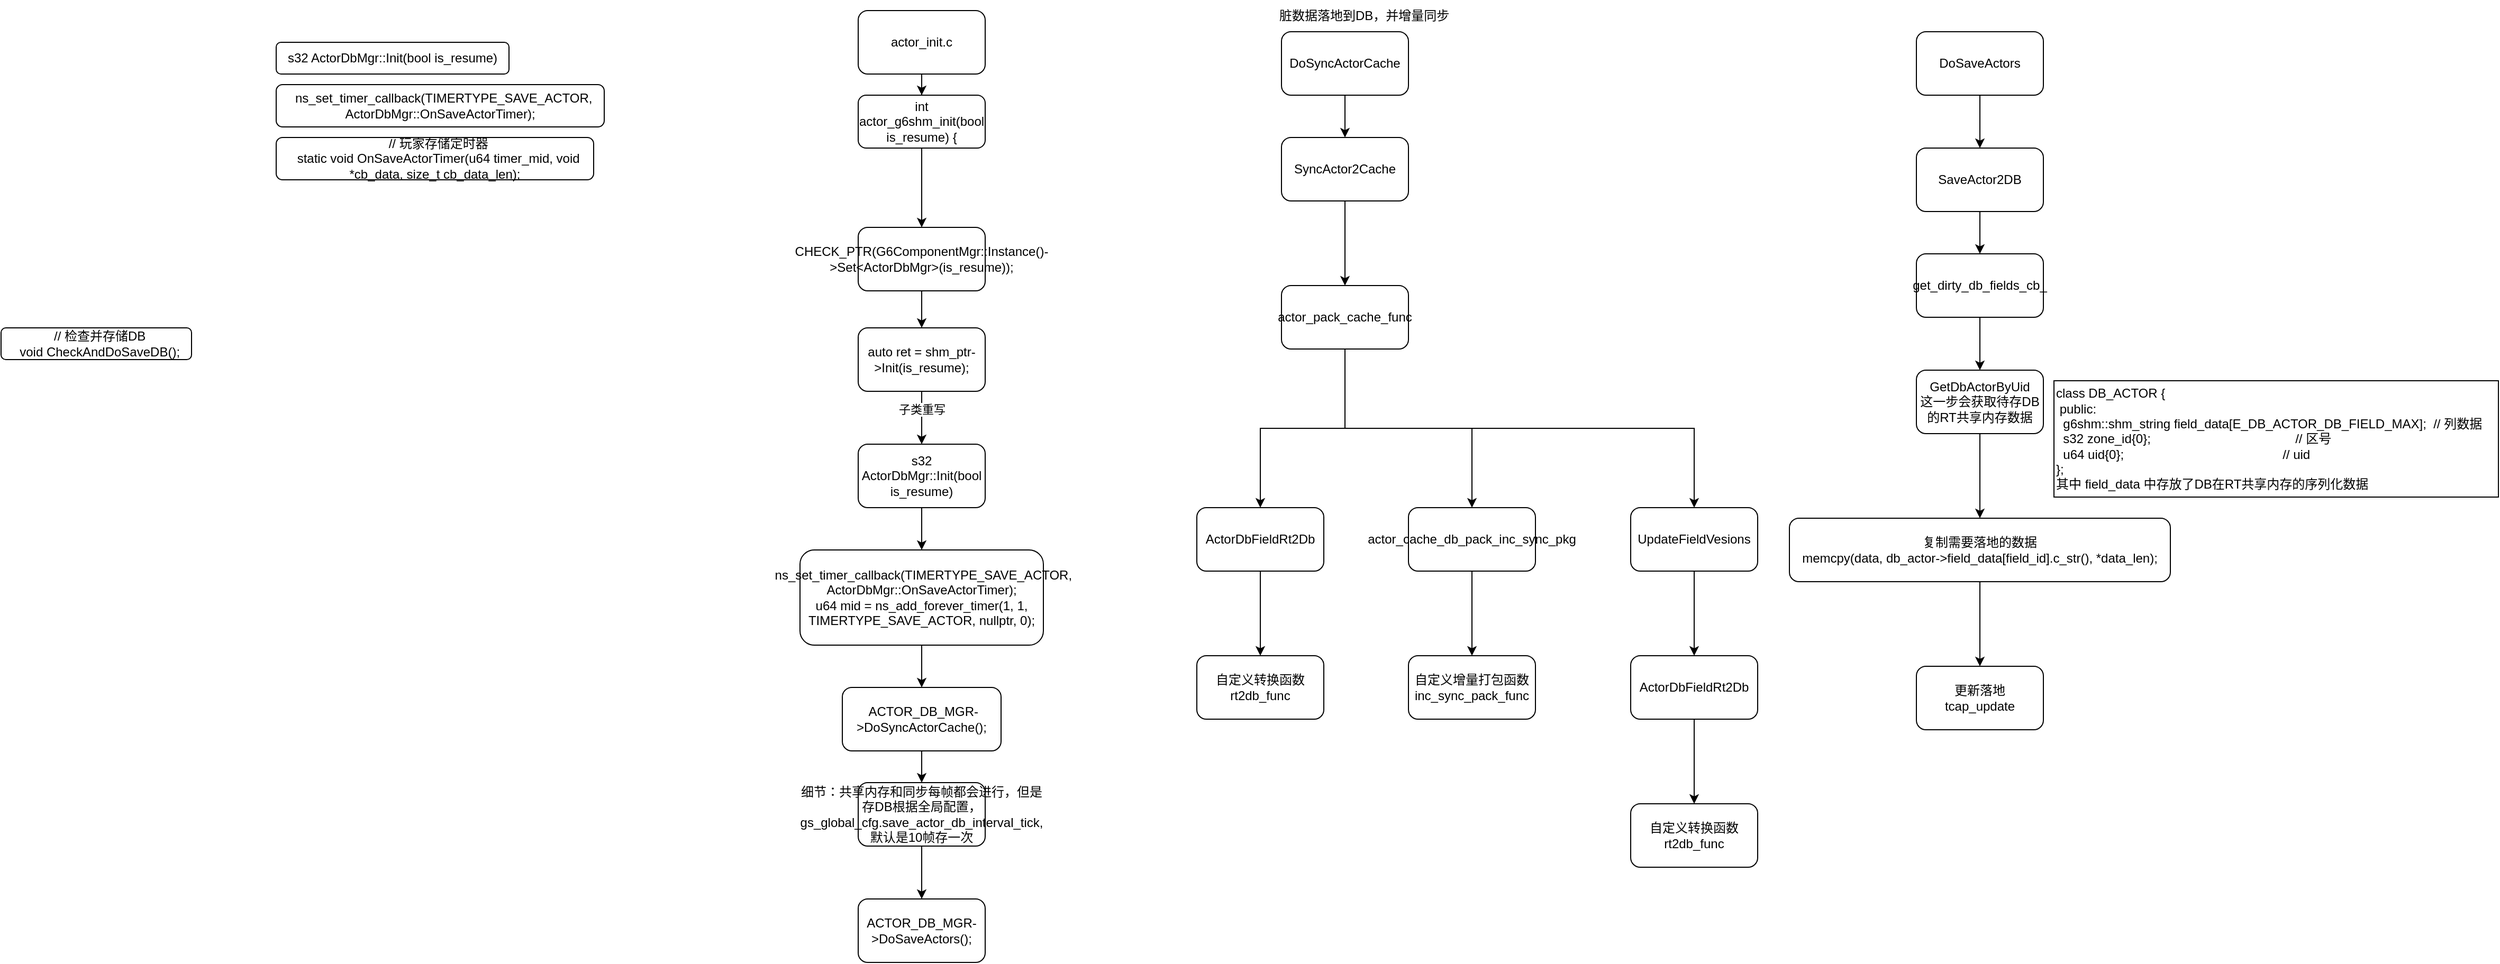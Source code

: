 <mxfile version="26.0.6">
  <diagram name="第 1 页" id="8cFtf-UiOnAKoCmu1fZL">
    <mxGraphModel dx="617" dy="2318" grid="1" gridSize="10" guides="1" tooltips="1" connect="1" arrows="1" fold="1" page="1" pageScale="1" pageWidth="827" pageHeight="1169" math="0" shadow="0">
      <root>
        <mxCell id="0" />
        <mxCell id="1" parent="0" />
        <mxCell id="C0QmIfeoY1ldJ2bSpZcB-1" value="&lt;div&gt;&amp;nbsp; // 检查并存储DB&lt;/div&gt;&lt;div&gt;&amp;nbsp; void CheckAndDoSaveDB();&lt;/div&gt;" style="rounded=1;whiteSpace=wrap;html=1;" vertex="1" parent="1">
          <mxGeometry x="90" y="300" width="180" height="30" as="geometry" />
        </mxCell>
        <mxCell id="C0QmIfeoY1ldJ2bSpZcB-2" value="&lt;div&gt;&amp;nbsp; // 玩家存储定时器&lt;/div&gt;&lt;div&gt;&amp;nbsp; static void OnSaveActorTimer(u64 timer_mid, void *cb_data, size_t cb_data_len);&lt;/div&gt;" style="rounded=1;whiteSpace=wrap;html=1;" vertex="1" parent="1">
          <mxGeometry x="350" y="120" width="300" height="40" as="geometry" />
        </mxCell>
        <mxCell id="C0QmIfeoY1ldJ2bSpZcB-3" value="&lt;div&gt;&lt;span style=&quot;background-color: transparent; color: light-dark(rgb(0, 0, 0), rgb(255, 255, 255));&quot;&gt;&amp;nbsp; ns_set_timer_callback(TIMERTYPE_SAVE_ACTOR, ActorDbMgr::OnSaveActorTimer);&lt;/span&gt;&lt;/div&gt;" style="rounded=1;whiteSpace=wrap;html=1;" vertex="1" parent="1">
          <mxGeometry x="350" y="70" width="310" height="40" as="geometry" />
        </mxCell>
        <mxCell id="C0QmIfeoY1ldJ2bSpZcB-4" value="s32 ActorDbMgr::Init(bool is_resume)" style="rounded=1;whiteSpace=wrap;html=1;" vertex="1" parent="1">
          <mxGeometry x="350" y="30" width="220" height="30" as="geometry" />
        </mxCell>
        <mxCell id="C0QmIfeoY1ldJ2bSpZcB-7" value="" style="edgeStyle=orthogonalEdgeStyle;rounded=0;orthogonalLoop=1;jettySize=auto;html=1;" edge="1" parent="1" source="C0QmIfeoY1ldJ2bSpZcB-5" target="C0QmIfeoY1ldJ2bSpZcB-6">
          <mxGeometry relative="1" as="geometry" />
        </mxCell>
        <mxCell id="C0QmIfeoY1ldJ2bSpZcB-5" value="actor_init.c" style="rounded=1;whiteSpace=wrap;html=1;" vertex="1" parent="1">
          <mxGeometry x="900" width="120" height="60" as="geometry" />
        </mxCell>
        <mxCell id="C0QmIfeoY1ldJ2bSpZcB-9" value="" style="edgeStyle=orthogonalEdgeStyle;rounded=0;orthogonalLoop=1;jettySize=auto;html=1;" edge="1" parent="1" source="C0QmIfeoY1ldJ2bSpZcB-6" target="C0QmIfeoY1ldJ2bSpZcB-8">
          <mxGeometry relative="1" as="geometry" />
        </mxCell>
        <mxCell id="C0QmIfeoY1ldJ2bSpZcB-6" value="int actor_g6shm_init(bool is_resume) {" style="whiteSpace=wrap;html=1;rounded=1;" vertex="1" parent="1">
          <mxGeometry x="900" y="80" width="120" height="50" as="geometry" />
        </mxCell>
        <mxCell id="C0QmIfeoY1ldJ2bSpZcB-11" value="" style="edgeStyle=orthogonalEdgeStyle;rounded=0;orthogonalLoop=1;jettySize=auto;html=1;" edge="1" parent="1" source="C0QmIfeoY1ldJ2bSpZcB-8" target="C0QmIfeoY1ldJ2bSpZcB-10">
          <mxGeometry relative="1" as="geometry" />
        </mxCell>
        <mxCell id="C0QmIfeoY1ldJ2bSpZcB-8" value="CHECK_PTR(G6ComponentMgr::Instance()-&amp;gt;Set&amp;lt;ActorDbMgr&amp;gt;(is_resume));" style="whiteSpace=wrap;html=1;rounded=1;" vertex="1" parent="1">
          <mxGeometry x="900" y="205" width="120" height="60" as="geometry" />
        </mxCell>
        <mxCell id="C0QmIfeoY1ldJ2bSpZcB-13" value="" style="edgeStyle=orthogonalEdgeStyle;rounded=0;orthogonalLoop=1;jettySize=auto;html=1;" edge="1" parent="1" source="C0QmIfeoY1ldJ2bSpZcB-10" target="C0QmIfeoY1ldJ2bSpZcB-12">
          <mxGeometry relative="1" as="geometry" />
        </mxCell>
        <mxCell id="C0QmIfeoY1ldJ2bSpZcB-14" value="子类重写" style="edgeLabel;html=1;align=center;verticalAlign=middle;resizable=0;points=[];" vertex="1" connectable="0" parent="C0QmIfeoY1ldJ2bSpZcB-13">
          <mxGeometry x="-0.341" relative="1" as="geometry">
            <mxPoint as="offset" />
          </mxGeometry>
        </mxCell>
        <mxCell id="C0QmIfeoY1ldJ2bSpZcB-10" value="auto ret = shm_ptr-&amp;gt;Init(is_resume);" style="whiteSpace=wrap;html=1;rounded=1;" vertex="1" parent="1">
          <mxGeometry x="900" y="300" width="120" height="60" as="geometry" />
        </mxCell>
        <mxCell id="C0QmIfeoY1ldJ2bSpZcB-16" value="" style="edgeStyle=orthogonalEdgeStyle;rounded=0;orthogonalLoop=1;jettySize=auto;html=1;" edge="1" parent="1" source="C0QmIfeoY1ldJ2bSpZcB-12" target="C0QmIfeoY1ldJ2bSpZcB-15">
          <mxGeometry relative="1" as="geometry" />
        </mxCell>
        <mxCell id="C0QmIfeoY1ldJ2bSpZcB-12" value="s32 ActorDbMgr::Init(bool is_resume)" style="whiteSpace=wrap;html=1;rounded=1;" vertex="1" parent="1">
          <mxGeometry x="900" y="410" width="120" height="60" as="geometry" />
        </mxCell>
        <mxCell id="C0QmIfeoY1ldJ2bSpZcB-18" value="" style="edgeStyle=orthogonalEdgeStyle;rounded=0;orthogonalLoop=1;jettySize=auto;html=1;" edge="1" parent="1" source="C0QmIfeoY1ldJ2bSpZcB-15" target="C0QmIfeoY1ldJ2bSpZcB-17">
          <mxGeometry relative="1" as="geometry" />
        </mxCell>
        <mxCell id="C0QmIfeoY1ldJ2bSpZcB-15" value="&amp;nbsp;ns_set_timer_callback(TIMERTYPE_SAVE_ACTOR, ActorDbMgr::OnSaveActorTimer);&lt;div&gt;u64 mid = ns_add_forever_timer(1, 1, TIMERTYPE_SAVE_ACTOR, nullptr, 0);&lt;/div&gt;" style="whiteSpace=wrap;html=1;rounded=1;" vertex="1" parent="1">
          <mxGeometry x="845" y="510" width="230" height="90" as="geometry" />
        </mxCell>
        <mxCell id="C0QmIfeoY1ldJ2bSpZcB-22" style="edgeStyle=orthogonalEdgeStyle;rounded=0;orthogonalLoop=1;jettySize=auto;html=1;entryX=0.5;entryY=0;entryDx=0;entryDy=0;" edge="1" parent="1" source="C0QmIfeoY1ldJ2bSpZcB-17" target="C0QmIfeoY1ldJ2bSpZcB-21">
          <mxGeometry relative="1" as="geometry" />
        </mxCell>
        <mxCell id="C0QmIfeoY1ldJ2bSpZcB-17" value="&amp;nbsp;ACTOR_DB_MGR-&amp;gt;DoSyncActorCache();" style="whiteSpace=wrap;html=1;rounded=1;" vertex="1" parent="1">
          <mxGeometry x="885" y="640" width="150" height="60" as="geometry" />
        </mxCell>
        <mxCell id="C0QmIfeoY1ldJ2bSpZcB-19" value="&lt;div&gt;&lt;span style=&quot;background-color: transparent; color: light-dark(rgb(0, 0, 0), rgb(255, 255, 255));&quot;&gt;ACTOR_DB_MGR-&amp;gt;DoSaveActors();&lt;/span&gt;&lt;/div&gt;" style="whiteSpace=wrap;html=1;rounded=1;" vertex="1" parent="1">
          <mxGeometry x="900" y="840" width="120" height="60" as="geometry" />
        </mxCell>
        <mxCell id="C0QmIfeoY1ldJ2bSpZcB-23" style="edgeStyle=orthogonalEdgeStyle;rounded=0;orthogonalLoop=1;jettySize=auto;html=1;exitX=0.5;exitY=1;exitDx=0;exitDy=0;entryX=0.5;entryY=0;entryDx=0;entryDy=0;" edge="1" parent="1" source="C0QmIfeoY1ldJ2bSpZcB-21" target="C0QmIfeoY1ldJ2bSpZcB-19">
          <mxGeometry relative="1" as="geometry" />
        </mxCell>
        <mxCell id="C0QmIfeoY1ldJ2bSpZcB-21" value="细节：共享内存和同步每帧都会进行，但是存DB根据全局配置，gs_global_cfg.save_actor_db_interval_tick,默认是10帧存一次" style="rounded=1;whiteSpace=wrap;html=1;" vertex="1" parent="1">
          <mxGeometry x="900" y="730" width="120" height="60" as="geometry" />
        </mxCell>
        <mxCell id="C0QmIfeoY1ldJ2bSpZcB-27" value="" style="edgeStyle=orthogonalEdgeStyle;rounded=0;orthogonalLoop=1;jettySize=auto;html=1;" edge="1" parent="1" source="C0QmIfeoY1ldJ2bSpZcB-24" target="C0QmIfeoY1ldJ2bSpZcB-26">
          <mxGeometry relative="1" as="geometry" />
        </mxCell>
        <mxCell id="C0QmIfeoY1ldJ2bSpZcB-24" value="DoSyncActorCache" style="rounded=1;whiteSpace=wrap;html=1;" vertex="1" parent="1">
          <mxGeometry x="1300" y="20" width="120" height="60" as="geometry" />
        </mxCell>
        <mxCell id="C0QmIfeoY1ldJ2bSpZcB-47" value="" style="edgeStyle=orthogonalEdgeStyle;rounded=0;orthogonalLoop=1;jettySize=auto;html=1;" edge="1" parent="1" source="C0QmIfeoY1ldJ2bSpZcB-25" target="C0QmIfeoY1ldJ2bSpZcB-46">
          <mxGeometry relative="1" as="geometry" />
        </mxCell>
        <mxCell id="C0QmIfeoY1ldJ2bSpZcB-25" value="DoSaveActors" style="rounded=1;whiteSpace=wrap;html=1;" vertex="1" parent="1">
          <mxGeometry x="1900" y="20" width="120" height="60" as="geometry" />
        </mxCell>
        <mxCell id="C0QmIfeoY1ldJ2bSpZcB-29" value="" style="edgeStyle=orthogonalEdgeStyle;rounded=0;orthogonalLoop=1;jettySize=auto;html=1;" edge="1" parent="1" source="C0QmIfeoY1ldJ2bSpZcB-26" target="C0QmIfeoY1ldJ2bSpZcB-28">
          <mxGeometry relative="1" as="geometry" />
        </mxCell>
        <mxCell id="C0QmIfeoY1ldJ2bSpZcB-26" value="SyncActor2Cache" style="whiteSpace=wrap;html=1;rounded=1;" vertex="1" parent="1">
          <mxGeometry x="1300" y="120" width="120" height="60" as="geometry" />
        </mxCell>
        <mxCell id="C0QmIfeoY1ldJ2bSpZcB-31" value="" style="edgeStyle=orthogonalEdgeStyle;rounded=0;orthogonalLoop=1;jettySize=auto;html=1;" edge="1" parent="1" source="C0QmIfeoY1ldJ2bSpZcB-28" target="C0QmIfeoY1ldJ2bSpZcB-30">
          <mxGeometry relative="1" as="geometry" />
        </mxCell>
        <mxCell id="C0QmIfeoY1ldJ2bSpZcB-43" style="edgeStyle=orthogonalEdgeStyle;rounded=0;orthogonalLoop=1;jettySize=auto;html=1;entryX=0.5;entryY=0;entryDx=0;entryDy=0;" edge="1" parent="1" source="C0QmIfeoY1ldJ2bSpZcB-28" target="C0QmIfeoY1ldJ2bSpZcB-32">
          <mxGeometry relative="1" as="geometry" />
        </mxCell>
        <mxCell id="C0QmIfeoY1ldJ2bSpZcB-44" style="edgeStyle=orthogonalEdgeStyle;rounded=0;orthogonalLoop=1;jettySize=auto;html=1;exitX=0.5;exitY=1;exitDx=0;exitDy=0;" edge="1" parent="1" source="C0QmIfeoY1ldJ2bSpZcB-28" target="C0QmIfeoY1ldJ2bSpZcB-38">
          <mxGeometry relative="1" as="geometry" />
        </mxCell>
        <mxCell id="C0QmIfeoY1ldJ2bSpZcB-28" value="actor_pack_cache_func" style="whiteSpace=wrap;html=1;rounded=1;" vertex="1" parent="1">
          <mxGeometry x="1300" y="260" width="120" height="60" as="geometry" />
        </mxCell>
        <mxCell id="C0QmIfeoY1ldJ2bSpZcB-37" value="" style="edgeStyle=orthogonalEdgeStyle;rounded=0;orthogonalLoop=1;jettySize=auto;html=1;" edge="1" parent="1" source="C0QmIfeoY1ldJ2bSpZcB-30" target="C0QmIfeoY1ldJ2bSpZcB-36">
          <mxGeometry relative="1" as="geometry" />
        </mxCell>
        <mxCell id="C0QmIfeoY1ldJ2bSpZcB-30" value="ActorDbFieldRt2Db" style="whiteSpace=wrap;html=1;rounded=1;" vertex="1" parent="1">
          <mxGeometry x="1220" y="470" width="120" height="60" as="geometry" />
        </mxCell>
        <mxCell id="C0QmIfeoY1ldJ2bSpZcB-35" value="" style="edgeStyle=orthogonalEdgeStyle;rounded=0;orthogonalLoop=1;jettySize=auto;html=1;" edge="1" parent="1" source="C0QmIfeoY1ldJ2bSpZcB-32" target="C0QmIfeoY1ldJ2bSpZcB-34">
          <mxGeometry relative="1" as="geometry" />
        </mxCell>
        <mxCell id="C0QmIfeoY1ldJ2bSpZcB-32" value="actor_cache_db_pack_inc_sync_pkg" style="whiteSpace=wrap;html=1;rounded=1;" vertex="1" parent="1">
          <mxGeometry x="1420" y="470" width="120" height="60" as="geometry" />
        </mxCell>
        <mxCell id="C0QmIfeoY1ldJ2bSpZcB-34" value="&lt;div&gt;自定义增量打包函数&lt;/div&gt;inc_sync_pack_func" style="whiteSpace=wrap;html=1;rounded=1;" vertex="1" parent="1">
          <mxGeometry x="1420" y="610" width="120" height="60" as="geometry" />
        </mxCell>
        <mxCell id="C0QmIfeoY1ldJ2bSpZcB-36" value="&lt;div&gt;自定义转换函数&lt;/div&gt;rt2db_func" style="whiteSpace=wrap;html=1;rounded=1;" vertex="1" parent="1">
          <mxGeometry x="1220" y="610" width="120" height="60" as="geometry" />
        </mxCell>
        <mxCell id="C0QmIfeoY1ldJ2bSpZcB-40" value="" style="edgeStyle=orthogonalEdgeStyle;rounded=0;orthogonalLoop=1;jettySize=auto;html=1;" edge="1" parent="1" source="C0QmIfeoY1ldJ2bSpZcB-38" target="C0QmIfeoY1ldJ2bSpZcB-39">
          <mxGeometry relative="1" as="geometry" />
        </mxCell>
        <mxCell id="C0QmIfeoY1ldJ2bSpZcB-38" value="UpdateFieldVesions" style="rounded=1;whiteSpace=wrap;html=1;" vertex="1" parent="1">
          <mxGeometry x="1630" y="470" width="120" height="60" as="geometry" />
        </mxCell>
        <mxCell id="C0QmIfeoY1ldJ2bSpZcB-42" value="" style="edgeStyle=orthogonalEdgeStyle;rounded=0;orthogonalLoop=1;jettySize=auto;html=1;" edge="1" parent="1" source="C0QmIfeoY1ldJ2bSpZcB-39" target="C0QmIfeoY1ldJ2bSpZcB-41">
          <mxGeometry relative="1" as="geometry" />
        </mxCell>
        <mxCell id="C0QmIfeoY1ldJ2bSpZcB-39" value="ActorDbFieldRt2Db" style="whiteSpace=wrap;html=1;rounded=1;" vertex="1" parent="1">
          <mxGeometry x="1630" y="610" width="120" height="60" as="geometry" />
        </mxCell>
        <mxCell id="C0QmIfeoY1ldJ2bSpZcB-41" value="&lt;div&gt;自定义转换函数&lt;/div&gt;rt2db_func" style="whiteSpace=wrap;html=1;rounded=1;" vertex="1" parent="1">
          <mxGeometry x="1630" y="750" width="120" height="60" as="geometry" />
        </mxCell>
        <mxCell id="C0QmIfeoY1ldJ2bSpZcB-45" value="脏数据落地到DB，并增量同步&amp;nbsp;" style="text;html=1;align=center;verticalAlign=middle;whiteSpace=wrap;rounded=0;" vertex="1" parent="1">
          <mxGeometry x="1290" y="-10" width="180" height="30" as="geometry" />
        </mxCell>
        <mxCell id="C0QmIfeoY1ldJ2bSpZcB-49" value="" style="edgeStyle=orthogonalEdgeStyle;rounded=0;orthogonalLoop=1;jettySize=auto;html=1;" edge="1" parent="1" source="C0QmIfeoY1ldJ2bSpZcB-46" target="C0QmIfeoY1ldJ2bSpZcB-48">
          <mxGeometry relative="1" as="geometry" />
        </mxCell>
        <mxCell id="C0QmIfeoY1ldJ2bSpZcB-46" value="SaveActor2DB" style="whiteSpace=wrap;html=1;rounded=1;" vertex="1" parent="1">
          <mxGeometry x="1900" y="130" width="120" height="60" as="geometry" />
        </mxCell>
        <mxCell id="C0QmIfeoY1ldJ2bSpZcB-51" value="" style="edgeStyle=orthogonalEdgeStyle;rounded=0;orthogonalLoop=1;jettySize=auto;html=1;" edge="1" parent="1" source="C0QmIfeoY1ldJ2bSpZcB-48" target="C0QmIfeoY1ldJ2bSpZcB-50">
          <mxGeometry relative="1" as="geometry" />
        </mxCell>
        <mxCell id="C0QmIfeoY1ldJ2bSpZcB-48" value="get_dirty_db_fields_cb_" style="whiteSpace=wrap;html=1;rounded=1;" vertex="1" parent="1">
          <mxGeometry x="1900" y="230" width="120" height="60" as="geometry" />
        </mxCell>
        <mxCell id="C0QmIfeoY1ldJ2bSpZcB-53" value="" style="edgeStyle=orthogonalEdgeStyle;rounded=0;orthogonalLoop=1;jettySize=auto;html=1;" edge="1" parent="1" source="C0QmIfeoY1ldJ2bSpZcB-50" target="C0QmIfeoY1ldJ2bSpZcB-52">
          <mxGeometry relative="1" as="geometry" />
        </mxCell>
        <mxCell id="C0QmIfeoY1ldJ2bSpZcB-50" value="GetDbActorByUid&lt;div&gt;这一步会获取待存DB的RT共享内存数据&lt;/div&gt;" style="whiteSpace=wrap;html=1;rounded=1;" vertex="1" parent="1">
          <mxGeometry x="1900" y="340" width="120" height="60" as="geometry" />
        </mxCell>
        <mxCell id="C0QmIfeoY1ldJ2bSpZcB-55" value="" style="edgeStyle=orthogonalEdgeStyle;rounded=0;orthogonalLoop=1;jettySize=auto;html=1;" edge="1" parent="1" source="C0QmIfeoY1ldJ2bSpZcB-52" target="C0QmIfeoY1ldJ2bSpZcB-54">
          <mxGeometry relative="1" as="geometry" />
        </mxCell>
        <mxCell id="C0QmIfeoY1ldJ2bSpZcB-52" value="&lt;div&gt;复制需要落地的数据&lt;/div&gt;memcpy(data, db_actor-&amp;gt;field_data[field_id].c_str(), *data_len);" style="whiteSpace=wrap;html=1;rounded=1;" vertex="1" parent="1">
          <mxGeometry x="1780" y="480" width="360" height="60" as="geometry" />
        </mxCell>
        <mxCell id="C0QmIfeoY1ldJ2bSpZcB-54" value="&lt;div&gt;更新落地&lt;/div&gt;tcap_update" style="whiteSpace=wrap;html=1;rounded=1;" vertex="1" parent="1">
          <mxGeometry x="1900" y="620" width="120" height="60" as="geometry" />
        </mxCell>
        <mxCell id="C0QmIfeoY1ldJ2bSpZcB-56" value="&lt;div&gt;class DB_ACTOR {&lt;/div&gt;&lt;div&gt;&amp;nbsp;public:&lt;/div&gt;&lt;div&gt;&amp;nbsp; g6shm::shm_string field_data[E_DB_ACTOR_DB_FIELD_MAX];&amp;nbsp; // 列数据&lt;/div&gt;&lt;div&gt;&amp;nbsp; s32 zone_id{0};&amp;nbsp; &amp;nbsp; &amp;nbsp; &amp;nbsp; &amp;nbsp; &amp;nbsp; &amp;nbsp; &amp;nbsp; &amp;nbsp; &amp;nbsp; &amp;nbsp; &amp;nbsp; &amp;nbsp; &amp;nbsp; &amp;nbsp; &amp;nbsp; &amp;nbsp; &amp;nbsp; &amp;nbsp; &amp;nbsp; &amp;nbsp;// 区号&lt;/div&gt;&lt;div&gt;&amp;nbsp; u64 uid{0};&amp;nbsp; &amp;nbsp; &amp;nbsp; &amp;nbsp; &amp;nbsp; &amp;nbsp; &amp;nbsp; &amp;nbsp; &amp;nbsp; &amp;nbsp; &amp;nbsp; &amp;nbsp; &amp;nbsp; &amp;nbsp; &amp;nbsp; &amp;nbsp; &amp;nbsp; &amp;nbsp; &amp;nbsp; &amp;nbsp; &amp;nbsp; &amp;nbsp; &amp;nbsp;// uid&lt;/div&gt;&lt;div&gt;};&lt;/div&gt;&lt;div&gt;其中 field_data 中存放了DB在RT共享内存的序列化数据&lt;/div&gt;" style="rounded=0;whiteSpace=wrap;html=1;align=left;" vertex="1" parent="1">
          <mxGeometry x="2030" y="350" width="420" height="110" as="geometry" />
        </mxCell>
      </root>
    </mxGraphModel>
  </diagram>
</mxfile>
